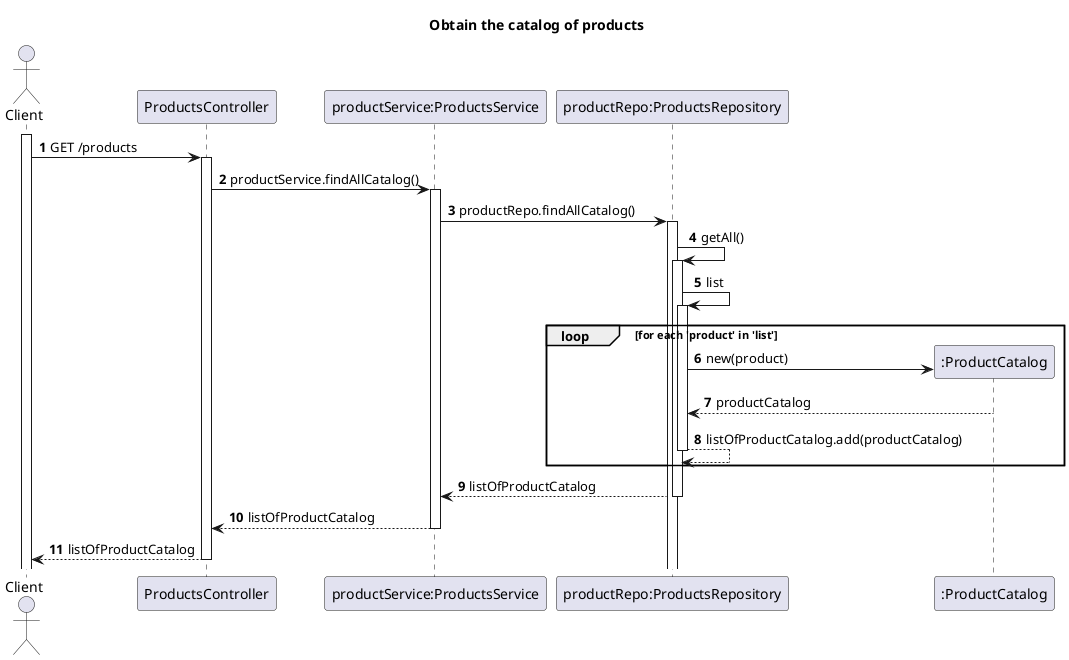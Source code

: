 @startuml
'https://plantuml.com/sequence-diagram

title Obtain the catalog of products
autoactivate on
autonumber

actor "Client" as client
participant "ProductsController" as controller
participant "productService:ProductsService" as service
participant "productRepo:ProductsRepository" as repository
participant ":ProductCatalog" as details

activate client

client -> controller : GET /products
controller -> service : productService.findAllCatalog()
service -> repository: productRepo.findAllCatalog()
repository -> repository: getAll()
repository -> repository: list
loop for each 'product' in 'list'
    repository -> details**: new(product)
    details --> repository: productCatalog
    repository --> repository: listOfProductCatalog.add(productCatalog)
end loop
repository --> service: listOfProductCatalog
service --> controller: listOfProductCatalog
controller --> client: listOfProductCatalog

@enduml